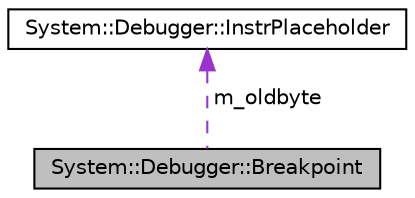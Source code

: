 digraph G
{
  edge [fontname="Helvetica",fontsize="10",labelfontname="Helvetica",labelfontsize="10"];
  node [fontname="Helvetica",fontsize="10",shape=record];
  Node1 [label="System::Debugger::Breakpoint",height=0.2,width=0.4,color="black", fillcolor="grey75", style="filled" fontcolor="black"];
  Node2 -> Node1 [dir="back",color="darkorchid3",fontsize="10",style="dashed",label=" m_oldbyte" ,fontname="Helvetica"];
  Node2 [label="System::Debugger::InstrPlaceholder",height=0.2,width=0.4,color="black", fillcolor="white", style="filled",URL="$struct_system_1_1_debugger_1_1_instr_placeholder.html"];
}
